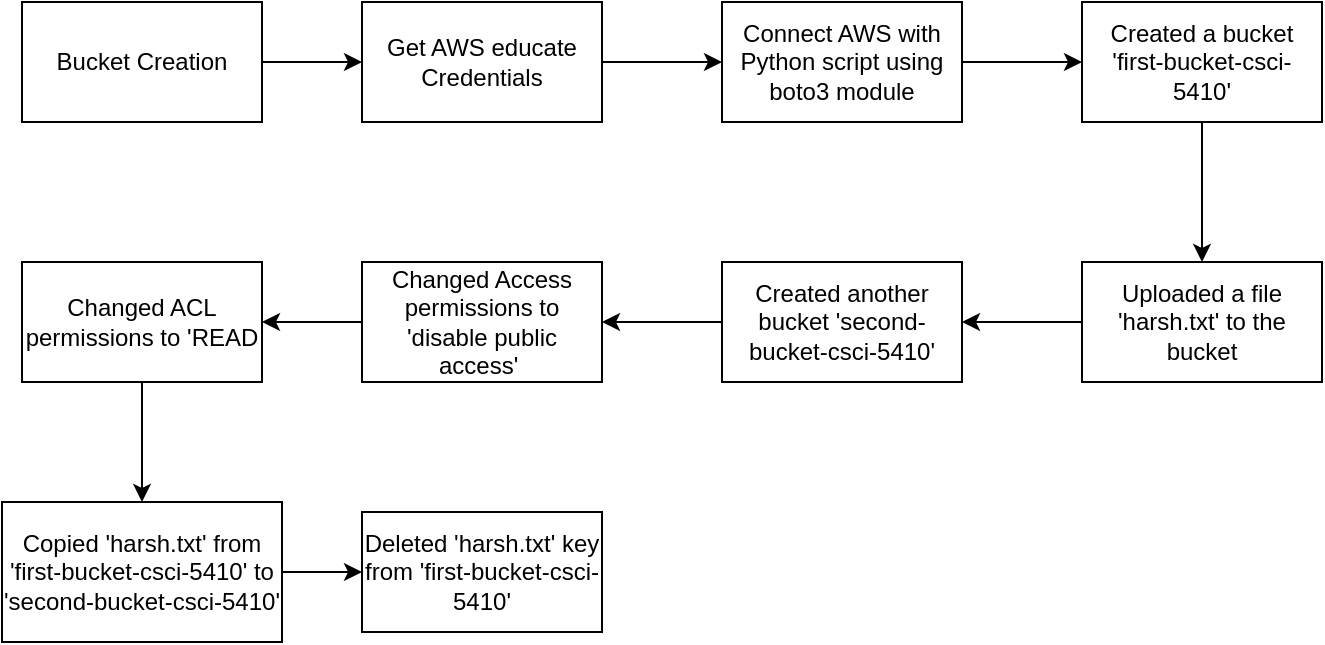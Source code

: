 <mxfile version="13.1.3" type="device"><diagram id="ZAIR_Q-kNkeMPNV1yAlg" name="Page-1"><mxGraphModel dx="868" dy="492" grid="1" gridSize="10" guides="1" tooltips="1" connect="1" arrows="1" fold="1" page="1" pageScale="1" pageWidth="850" pageHeight="1100" math="0" shadow="0"><root><mxCell id="0"/><mxCell id="1" parent="0"/><mxCell id="TPhmuon39ECxEIKkI7Ml-12" value="" style="edgeStyle=orthogonalEdgeStyle;rounded=0;orthogonalLoop=1;jettySize=auto;html=1;" edge="1" parent="1" source="TPhmuon39ECxEIKkI7Ml-1" target="TPhmuon39ECxEIKkI7Ml-4"><mxGeometry relative="1" as="geometry"/></mxCell><mxCell id="TPhmuon39ECxEIKkI7Ml-1" value="Bucket Creation" style="rounded=0;whiteSpace=wrap;html=1;" vertex="1" parent="1"><mxGeometry x="50" y="70" width="120" height="60" as="geometry"/></mxCell><mxCell id="TPhmuon39ECxEIKkI7Ml-14" value="" style="edgeStyle=orthogonalEdgeStyle;rounded=0;orthogonalLoop=1;jettySize=auto;html=1;" edge="1" parent="1" source="TPhmuon39ECxEIKkI7Ml-2" target="TPhmuon39ECxEIKkI7Ml-5"><mxGeometry relative="1" as="geometry"/></mxCell><mxCell id="TPhmuon39ECxEIKkI7Ml-2" value="Connect AWS with Python script using boto3 module" style="rounded=0;whiteSpace=wrap;html=1;" vertex="1" parent="1"><mxGeometry x="400" y="70" width="120" height="60" as="geometry"/></mxCell><mxCell id="TPhmuon39ECxEIKkI7Ml-13" value="" style="edgeStyle=orthogonalEdgeStyle;rounded=0;orthogonalLoop=1;jettySize=auto;html=1;" edge="1" parent="1" source="TPhmuon39ECxEIKkI7Ml-4" target="TPhmuon39ECxEIKkI7Ml-2"><mxGeometry relative="1" as="geometry"/></mxCell><mxCell id="TPhmuon39ECxEIKkI7Ml-4" value="Get AWS educate Credentials" style="rounded=0;whiteSpace=wrap;html=1;" vertex="1" parent="1"><mxGeometry x="220" y="70" width="120" height="60" as="geometry"/></mxCell><mxCell id="TPhmuon39ECxEIKkI7Ml-15" value="" style="edgeStyle=orthogonalEdgeStyle;rounded=0;orthogonalLoop=1;jettySize=auto;html=1;" edge="1" parent="1" source="TPhmuon39ECxEIKkI7Ml-5" target="TPhmuon39ECxEIKkI7Ml-6"><mxGeometry relative="1" as="geometry"/></mxCell><mxCell id="TPhmuon39ECxEIKkI7Ml-5" value="Created a bucket 'first-bucket-csci-5410'" style="rounded=0;whiteSpace=wrap;html=1;" vertex="1" parent="1"><mxGeometry x="580" y="70" width="120" height="60" as="geometry"/></mxCell><mxCell id="TPhmuon39ECxEIKkI7Ml-16" value="" style="edgeStyle=orthogonalEdgeStyle;rounded=0;orthogonalLoop=1;jettySize=auto;html=1;" edge="1" parent="1" source="TPhmuon39ECxEIKkI7Ml-6" target="TPhmuon39ECxEIKkI7Ml-7"><mxGeometry relative="1" as="geometry"/></mxCell><mxCell id="TPhmuon39ECxEIKkI7Ml-6" value="Uploaded a file 'harsh.txt' to the bucket" style="rounded=0;whiteSpace=wrap;html=1;" vertex="1" parent="1"><mxGeometry x="580" y="200" width="120" height="60" as="geometry"/></mxCell><mxCell id="TPhmuon39ECxEIKkI7Ml-17" value="" style="edgeStyle=orthogonalEdgeStyle;rounded=0;orthogonalLoop=1;jettySize=auto;html=1;" edge="1" parent="1" source="TPhmuon39ECxEIKkI7Ml-7" target="TPhmuon39ECxEIKkI7Ml-8"><mxGeometry relative="1" as="geometry"/></mxCell><mxCell id="TPhmuon39ECxEIKkI7Ml-7" value="Created another bucket 'second-bucket-csci-5410'" style="rounded=0;whiteSpace=wrap;html=1;" vertex="1" parent="1"><mxGeometry x="400" y="200" width="120" height="60" as="geometry"/></mxCell><mxCell id="TPhmuon39ECxEIKkI7Ml-18" value="" style="edgeStyle=orthogonalEdgeStyle;rounded=0;orthogonalLoop=1;jettySize=auto;html=1;" edge="1" parent="1" source="TPhmuon39ECxEIKkI7Ml-8" target="TPhmuon39ECxEIKkI7Ml-9"><mxGeometry relative="1" as="geometry"/></mxCell><mxCell id="TPhmuon39ECxEIKkI7Ml-8" value="Changed Access permissions to 'disable public access'&amp;nbsp;" style="rounded=0;whiteSpace=wrap;html=1;" vertex="1" parent="1"><mxGeometry x="220" y="200" width="120" height="60" as="geometry"/></mxCell><mxCell id="TPhmuon39ECxEIKkI7Ml-19" value="" style="edgeStyle=orthogonalEdgeStyle;rounded=0;orthogonalLoop=1;jettySize=auto;html=1;" edge="1" parent="1" source="TPhmuon39ECxEIKkI7Ml-9" target="TPhmuon39ECxEIKkI7Ml-10"><mxGeometry relative="1" as="geometry"/></mxCell><mxCell id="TPhmuon39ECxEIKkI7Ml-9" value="Changed ACL permissions to 'READ" style="rounded=0;whiteSpace=wrap;html=1;" vertex="1" parent="1"><mxGeometry x="50" y="200" width="120" height="60" as="geometry"/></mxCell><mxCell id="TPhmuon39ECxEIKkI7Ml-20" value="" style="edgeStyle=orthogonalEdgeStyle;rounded=0;orthogonalLoop=1;jettySize=auto;html=1;" edge="1" parent="1" source="TPhmuon39ECxEIKkI7Ml-10" target="TPhmuon39ECxEIKkI7Ml-11"><mxGeometry relative="1" as="geometry"/></mxCell><mxCell id="TPhmuon39ECxEIKkI7Ml-10" value="Copied 'harsh.txt' from 'first-bucket-csci-5410' to 'second-bucket-csci-5410'" style="rounded=0;whiteSpace=wrap;html=1;" vertex="1" parent="1"><mxGeometry x="40" y="320" width="140" height="70" as="geometry"/></mxCell><mxCell id="TPhmuon39ECxEIKkI7Ml-11" value="Deleted 'harsh.txt' key from 'first-bucket-csci-5410'" style="rounded=0;whiteSpace=wrap;html=1;" vertex="1" parent="1"><mxGeometry x="220" y="325" width="120" height="60" as="geometry"/></mxCell></root></mxGraphModel></diagram></mxfile>